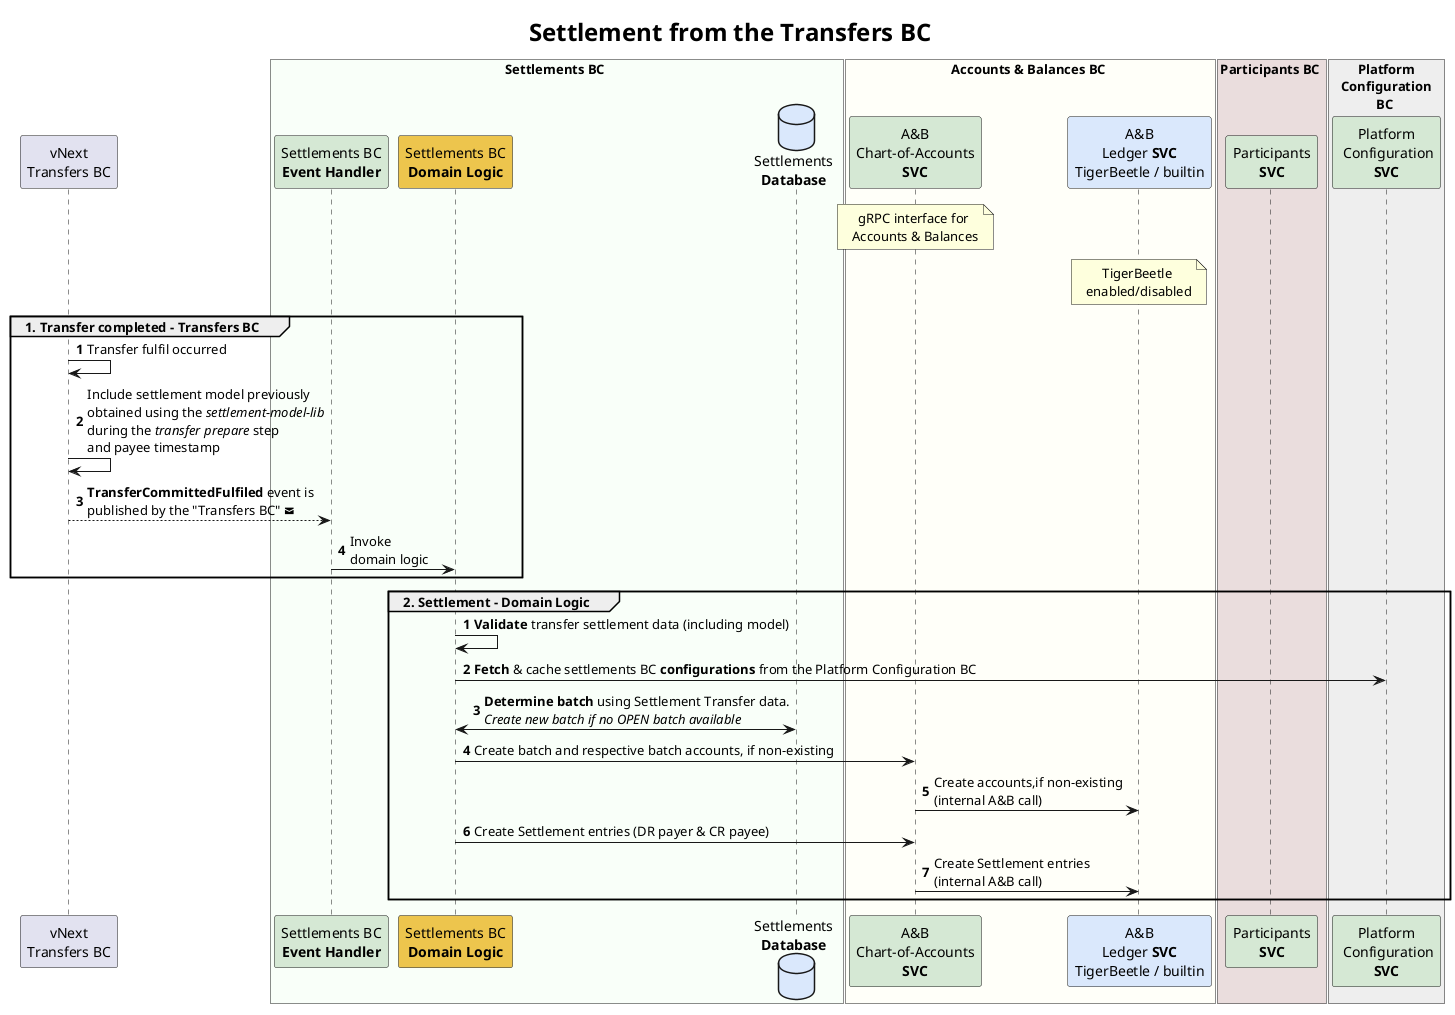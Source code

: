 @startuml
<style>
title {
  FontSize 24
}
</style>

skinparam defaultTextAlignment center
skinparam sequenceMessageAlign left

title Settlement from the Transfers BC

participant "vNext\nTransfers BC" as ext_transfers_bc


box Settlements BC #F9FFF9
'	participant "Settlements BC\n**Rest API**" as sbc_rest #D5E8D4
	participant "Settlements BC\n**Event Handler**" as sbc_event #D5E8D4
	participant "Settlements BC\n**Domain Logic**" as sbc_app_logic #EDC54D
	database "Settlements\n**Database**" as sbc_db #DAE8FC
end box

box Accounts & Balances BC #FFFFF9
    participant "A&B\nChart-of-Accounts\n**SVC**" as abbc_grpc #D5E8D4
    participant "A&B\nLedger **SVC**\nTigerBeetle / builtin" as abbc_tigerbeetle #DAE8FC
    note over abbc_grpc
        gRPC interface for 
        Accounts & Balances
    end note
    note over abbc_tigerbeetle
        TigerBeetle 
        enabled/disabled
    end note
end box

box Participants BC #eadddd
	participant "Participants\n**SVC**" as participants_svc #D5E8D4
end box

box Platform\nConfiguration\nBC #eee
	participant "Platform\n Configuration\n**SVC**" as platfconf_svc #D5E8D4
end box


group 1. Transfer completed - Transfers BC
autonumber
    ext_transfers_bc -> ext_transfers_bc : Transfer fulfil occurred
    ext_transfers_bc -> ext_transfers_bc : Include settlement model previously\nobtained using the //settlement-model-lib//\nduring the //transfer prepare// step \nand payee timestamp
    ext_transfers_bc --> sbc_event : **TransferCommittedFulfiled** event is\npublished by the "Transfers BC" <&envelope-closed>
    sbc_event -> sbc_app_logic : Invoke\ndomain logic
end

group 2. Settlement - Domain Logic
autonumber
    sbc_app_logic -> sbc_app_logic : **Validate** transfer settlement data (including model)
    sbc_app_logic -> platfconf_svc : **Fetch** & cache settlements BC **configurations** from the Platform Configuration BC
    sbc_app_logic <-> sbc_db : **Determine batch** using Settlement Transfer data.\n//Create new batch if no OPEN batch available//
'    sbc_app_logic <-> participants_svc : Obtain **Settlement accounts** from the Participant Accounts list (cacheable)
    sbc_app_logic -> abbc_grpc : Create batch and respective batch accounts, if non-existing
    abbc_grpc -> abbc_tigerbeetle : Create accounts,if non-existing\n(internal A&B call)
    sbc_app_logic -> abbc_grpc: Create Settlement entries (DR payer & CR payee)
    abbc_grpc -> abbc_tigerbeetle: Create Settlement entries\n(internal A&B call)

end

@enduml
